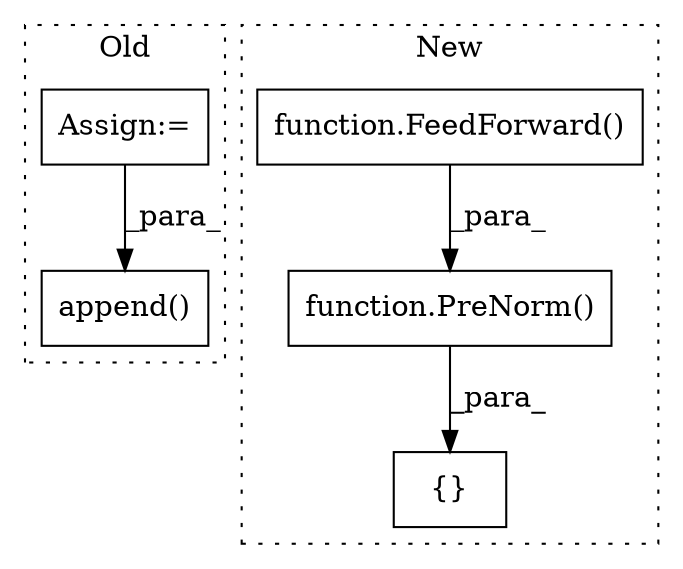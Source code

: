 digraph G {
subgraph cluster0 {
1 [label="append()" a="75" s="12606,12625" l="14,1" shape="box"];
5 [label="Assign:=" a="68" s="12354" l="3" shape="box"];
label = "Old";
style="dotted";
}
subgraph cluster1 {
2 [label="function.PreNorm()" a="75" s="13253,13315" l="8,1" shape="box"];
3 [label="function.FeedForward()" a="75" s="13283,13298" l="12,1" shape="box"];
4 [label="{}" a="59" s="13081,13316" l="22,0" shape="box"];
label = "New";
style="dotted";
}
2 -> 4 [label="_para_"];
3 -> 2 [label="_para_"];
5 -> 1 [label="_para_"];
}